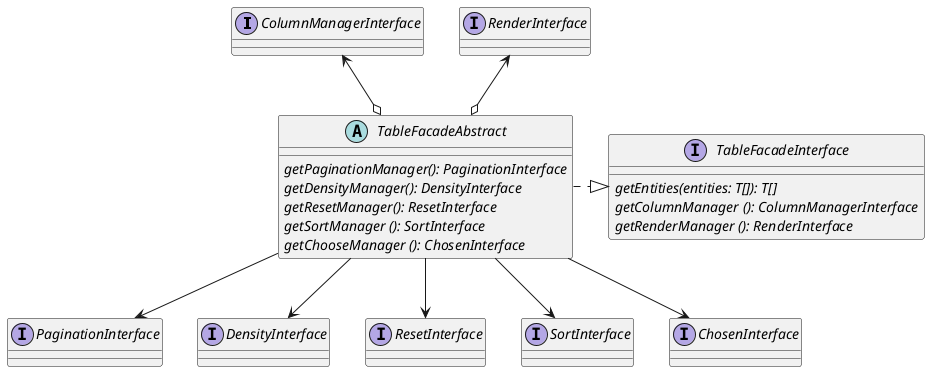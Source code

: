 @startuml
interface ColumnManagerInterface
interface RenderInterface
interface PaginationInterface
interface DensityInterface
interface ResetInterface
interface SortInterface
interface ChosenInterface

interface TableFacadeInterface {
  {abstract} getEntities(entities: T[]): T[]
  {abstract} getColumnManager (): ColumnManagerInterface
  {abstract} getRenderManager (): RenderInterface
}
abstract class TableFacadeAbstract {
  {abstract} getPaginationManager(): PaginationInterface
  {abstract} getDensityManager(): DensityInterface
  {abstract} getResetManager(): ResetInterface
  {abstract} getSortManager (): SortInterface
  {abstract} getChooseManager (): ChosenInterface
}
TableFacadeAbstract .|> TableFacadeInterface
ColumnManagerInterface <--o TableFacadeAbstract
RenderInterface <--o TableFacadeAbstract

TableFacadeAbstract --> PaginationInterface
TableFacadeAbstract --> DensityInterface
TableFacadeAbstract --> ResetInterface
TableFacadeAbstract --> SortInterface
TableFacadeAbstract --> ChosenInterface

@enduml
